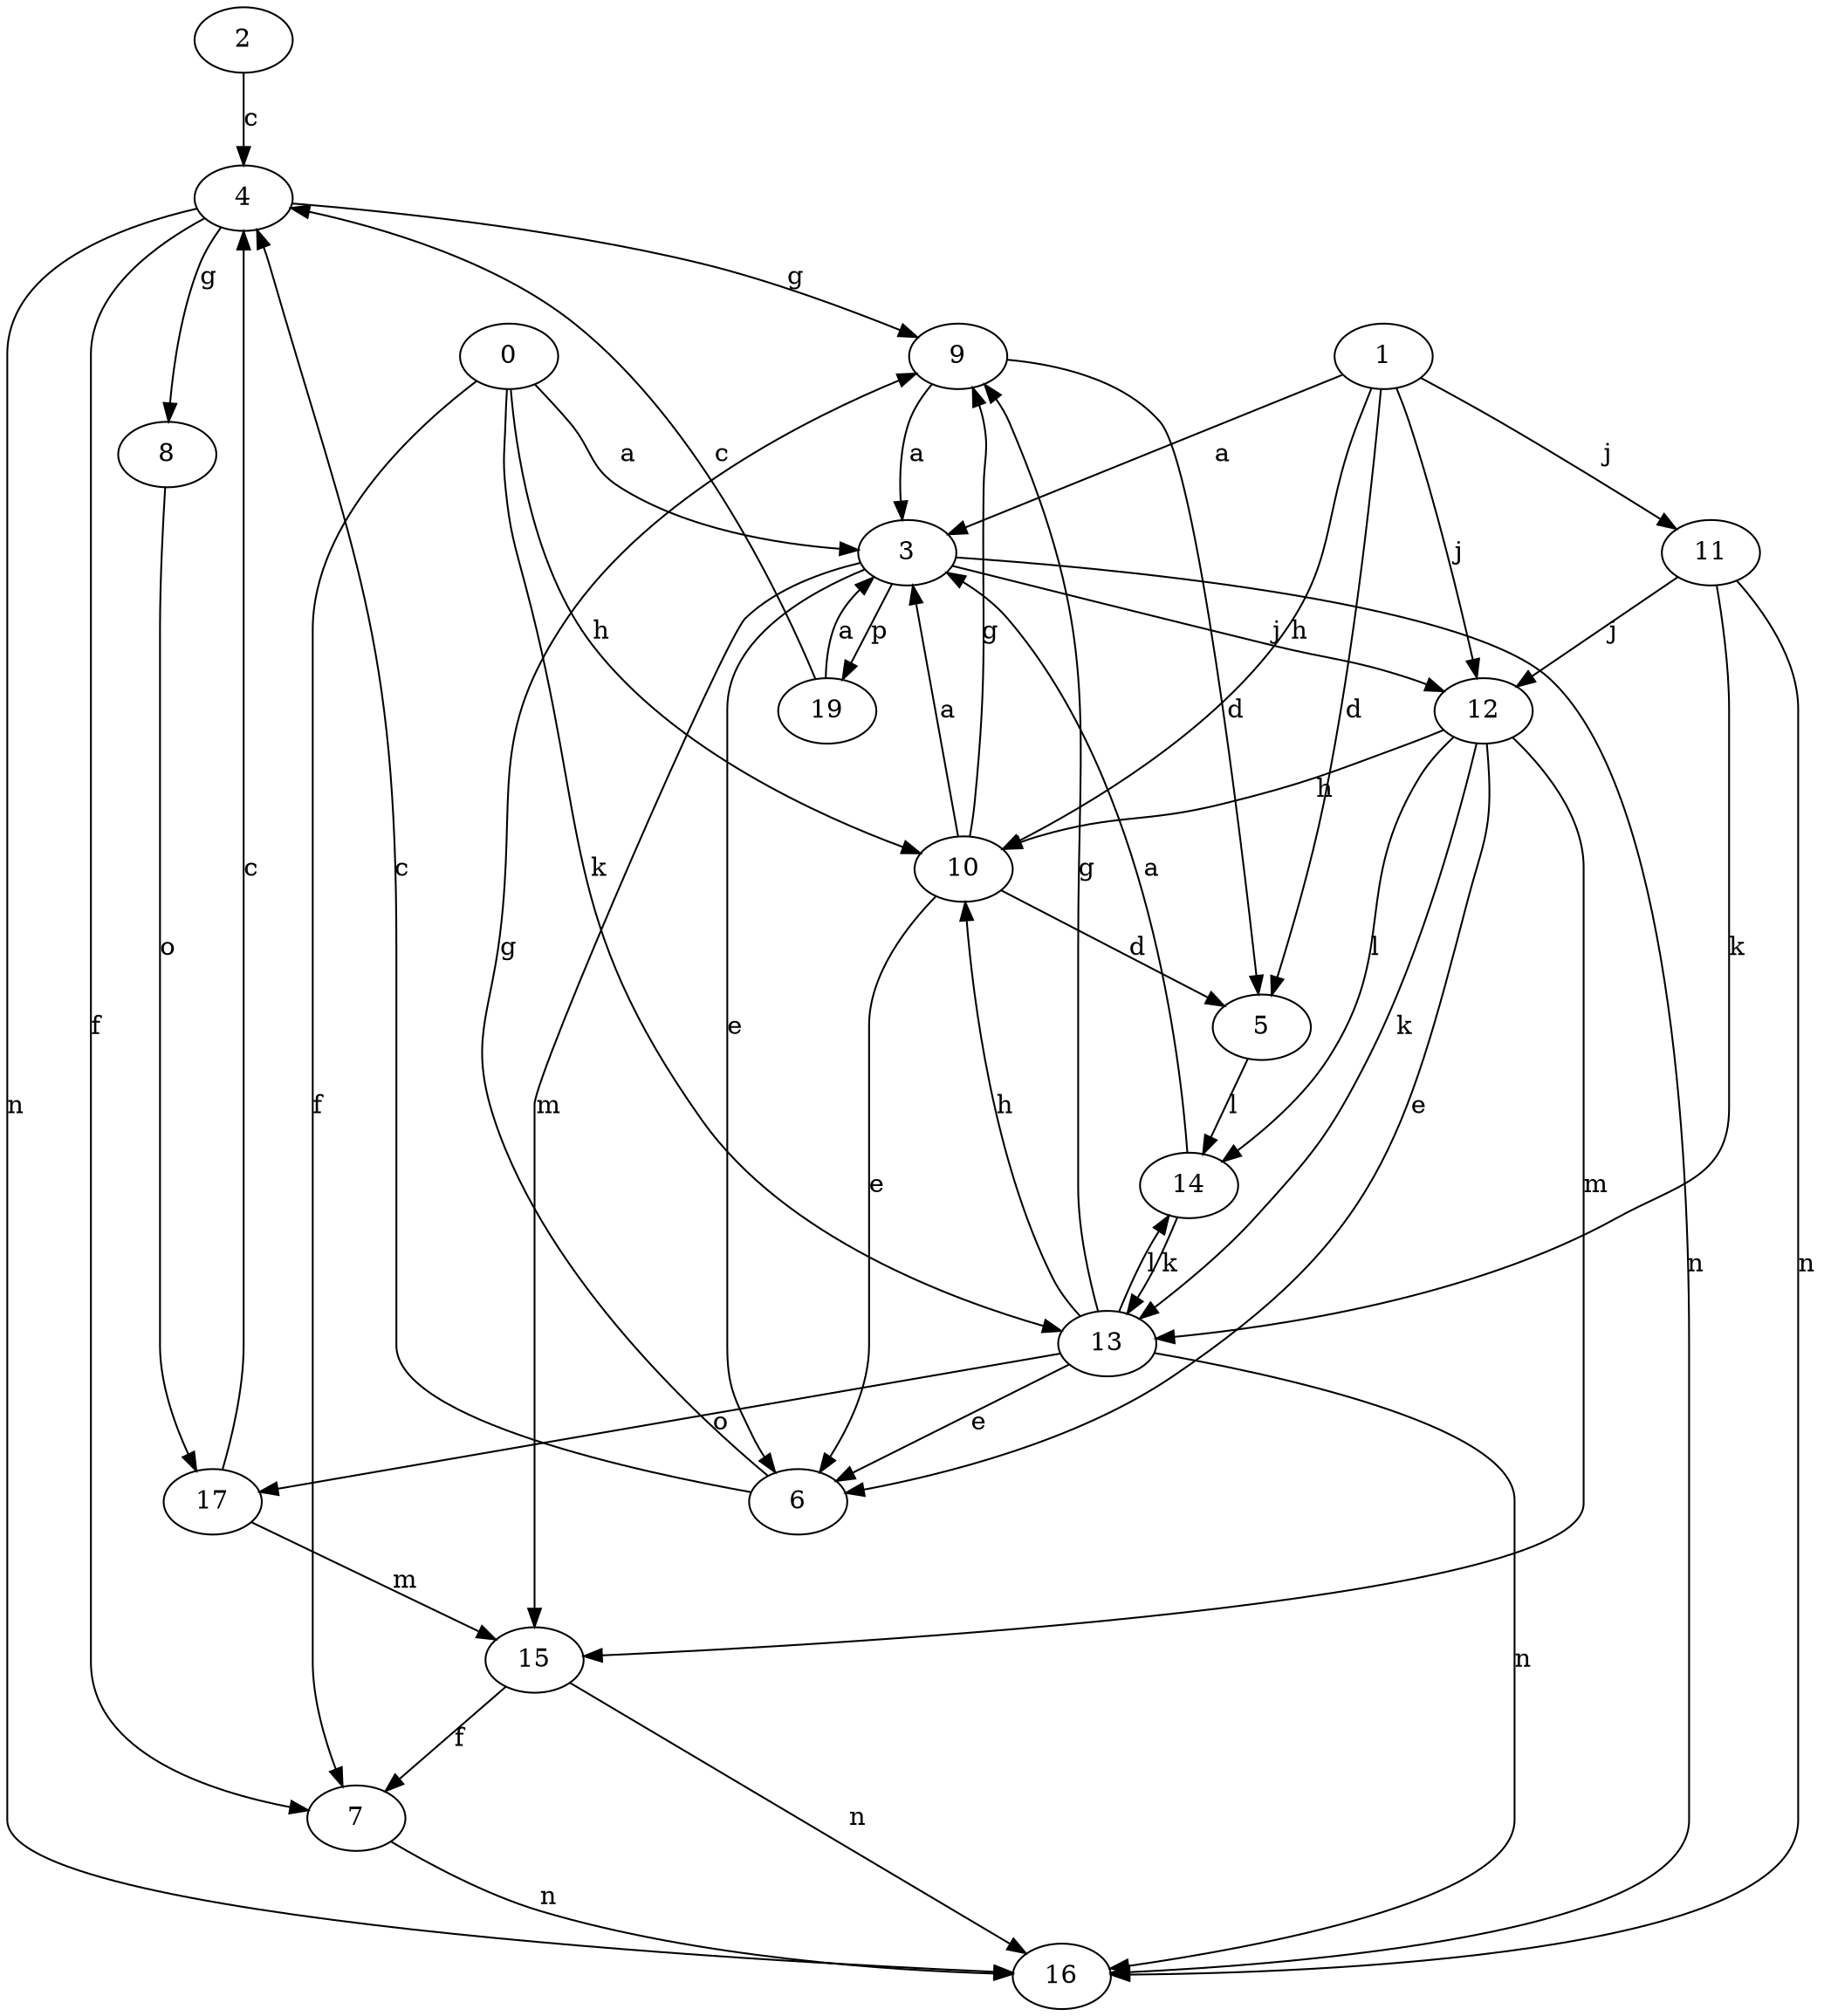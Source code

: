 strict digraph  {
2;
3;
4;
5;
6;
0;
7;
8;
1;
9;
10;
11;
12;
13;
14;
15;
16;
17;
19;
2 -> 4  [label=c];
3 -> 6  [label=e];
3 -> 12  [label=j];
3 -> 15  [label=m];
3 -> 16  [label=n];
3 -> 19  [label=p];
4 -> 7  [label=f];
4 -> 8  [label=g];
4 -> 9  [label=g];
4 -> 16  [label=n];
5 -> 14  [label=l];
6 -> 4  [label=c];
6 -> 9  [label=g];
0 -> 3  [label=a];
0 -> 7  [label=f];
0 -> 10  [label=h];
0 -> 13  [label=k];
7 -> 16  [label=n];
8 -> 17  [label=o];
1 -> 3  [label=a];
1 -> 5  [label=d];
1 -> 10  [label=h];
1 -> 11  [label=j];
1 -> 12  [label=j];
9 -> 3  [label=a];
9 -> 5  [label=d];
10 -> 3  [label=a];
10 -> 5  [label=d];
10 -> 6  [label=e];
10 -> 9  [label=g];
11 -> 12  [label=j];
11 -> 13  [label=k];
11 -> 16  [label=n];
12 -> 6  [label=e];
12 -> 10  [label=h];
12 -> 13  [label=k];
12 -> 14  [label=l];
12 -> 15  [label=m];
13 -> 6  [label=e];
13 -> 9  [label=g];
13 -> 10  [label=h];
13 -> 14  [label=l];
13 -> 16  [label=n];
13 -> 17  [label=o];
14 -> 3  [label=a];
14 -> 13  [label=k];
15 -> 7  [label=f];
15 -> 16  [label=n];
17 -> 4  [label=c];
17 -> 15  [label=m];
19 -> 3  [label=a];
19 -> 4  [label=c];
}
